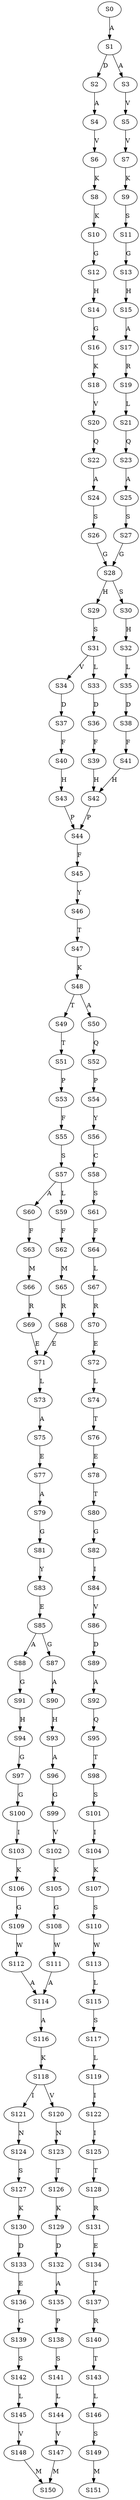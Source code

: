 strict digraph  {
	S0 -> S1 [ label = A ];
	S1 -> S2 [ label = D ];
	S1 -> S3 [ label = A ];
	S2 -> S4 [ label = A ];
	S3 -> S5 [ label = V ];
	S4 -> S6 [ label = V ];
	S5 -> S7 [ label = V ];
	S6 -> S8 [ label = K ];
	S7 -> S9 [ label = K ];
	S8 -> S10 [ label = K ];
	S9 -> S11 [ label = S ];
	S10 -> S12 [ label = G ];
	S11 -> S13 [ label = G ];
	S12 -> S14 [ label = H ];
	S13 -> S15 [ label = H ];
	S14 -> S16 [ label = G ];
	S15 -> S17 [ label = A ];
	S16 -> S18 [ label = K ];
	S17 -> S19 [ label = R ];
	S18 -> S20 [ label = V ];
	S19 -> S21 [ label = L ];
	S20 -> S22 [ label = Q ];
	S21 -> S23 [ label = Q ];
	S22 -> S24 [ label = A ];
	S23 -> S25 [ label = A ];
	S24 -> S26 [ label = S ];
	S25 -> S27 [ label = S ];
	S26 -> S28 [ label = G ];
	S27 -> S28 [ label = G ];
	S28 -> S29 [ label = H ];
	S28 -> S30 [ label = S ];
	S29 -> S31 [ label = S ];
	S30 -> S32 [ label = H ];
	S31 -> S33 [ label = L ];
	S31 -> S34 [ label = V ];
	S32 -> S35 [ label = L ];
	S33 -> S36 [ label = D ];
	S34 -> S37 [ label = D ];
	S35 -> S38 [ label = D ];
	S36 -> S39 [ label = F ];
	S37 -> S40 [ label = F ];
	S38 -> S41 [ label = F ];
	S39 -> S42 [ label = H ];
	S40 -> S43 [ label = H ];
	S41 -> S42 [ label = H ];
	S42 -> S44 [ label = P ];
	S43 -> S44 [ label = P ];
	S44 -> S45 [ label = F ];
	S45 -> S46 [ label = Y ];
	S46 -> S47 [ label = T ];
	S47 -> S48 [ label = K ];
	S48 -> S49 [ label = T ];
	S48 -> S50 [ label = A ];
	S49 -> S51 [ label = T ];
	S50 -> S52 [ label = Q ];
	S51 -> S53 [ label = P ];
	S52 -> S54 [ label = P ];
	S53 -> S55 [ label = F ];
	S54 -> S56 [ label = Y ];
	S55 -> S57 [ label = S ];
	S56 -> S58 [ label = C ];
	S57 -> S59 [ label = L ];
	S57 -> S60 [ label = A ];
	S58 -> S61 [ label = S ];
	S59 -> S62 [ label = F ];
	S60 -> S63 [ label = F ];
	S61 -> S64 [ label = F ];
	S62 -> S65 [ label = M ];
	S63 -> S66 [ label = M ];
	S64 -> S67 [ label = L ];
	S65 -> S68 [ label = R ];
	S66 -> S69 [ label = R ];
	S67 -> S70 [ label = R ];
	S68 -> S71 [ label = E ];
	S69 -> S71 [ label = E ];
	S70 -> S72 [ label = E ];
	S71 -> S73 [ label = L ];
	S72 -> S74 [ label = L ];
	S73 -> S75 [ label = A ];
	S74 -> S76 [ label = T ];
	S75 -> S77 [ label = E ];
	S76 -> S78 [ label = E ];
	S77 -> S79 [ label = A ];
	S78 -> S80 [ label = T ];
	S79 -> S81 [ label = G ];
	S80 -> S82 [ label = G ];
	S81 -> S83 [ label = Y ];
	S82 -> S84 [ label = I ];
	S83 -> S85 [ label = E ];
	S84 -> S86 [ label = V ];
	S85 -> S87 [ label = G ];
	S85 -> S88 [ label = A ];
	S86 -> S89 [ label = D ];
	S87 -> S90 [ label = A ];
	S88 -> S91 [ label = G ];
	S89 -> S92 [ label = A ];
	S90 -> S93 [ label = H ];
	S91 -> S94 [ label = H ];
	S92 -> S95 [ label = Q ];
	S93 -> S96 [ label = A ];
	S94 -> S97 [ label = G ];
	S95 -> S98 [ label = T ];
	S96 -> S99 [ label = G ];
	S97 -> S100 [ label = G ];
	S98 -> S101 [ label = S ];
	S99 -> S102 [ label = V ];
	S100 -> S103 [ label = I ];
	S101 -> S104 [ label = I ];
	S102 -> S105 [ label = K ];
	S103 -> S106 [ label = K ];
	S104 -> S107 [ label = K ];
	S105 -> S108 [ label = G ];
	S106 -> S109 [ label = G ];
	S107 -> S110 [ label = S ];
	S108 -> S111 [ label = W ];
	S109 -> S112 [ label = W ];
	S110 -> S113 [ label = W ];
	S111 -> S114 [ label = A ];
	S112 -> S114 [ label = A ];
	S113 -> S115 [ label = L ];
	S114 -> S116 [ label = A ];
	S115 -> S117 [ label = S ];
	S116 -> S118 [ label = K ];
	S117 -> S119 [ label = L ];
	S118 -> S120 [ label = V ];
	S118 -> S121 [ label = I ];
	S119 -> S122 [ label = I ];
	S120 -> S123 [ label = N ];
	S121 -> S124 [ label = N ];
	S122 -> S125 [ label = I ];
	S123 -> S126 [ label = T ];
	S124 -> S127 [ label = S ];
	S125 -> S128 [ label = T ];
	S126 -> S129 [ label = K ];
	S127 -> S130 [ label = K ];
	S128 -> S131 [ label = R ];
	S129 -> S132 [ label = D ];
	S130 -> S133 [ label = D ];
	S131 -> S134 [ label = E ];
	S132 -> S135 [ label = A ];
	S133 -> S136 [ label = E ];
	S134 -> S137 [ label = T ];
	S135 -> S138 [ label = P ];
	S136 -> S139 [ label = G ];
	S137 -> S140 [ label = R ];
	S138 -> S141 [ label = S ];
	S139 -> S142 [ label = S ];
	S140 -> S143 [ label = T ];
	S141 -> S144 [ label = L ];
	S142 -> S145 [ label = L ];
	S143 -> S146 [ label = L ];
	S144 -> S147 [ label = V ];
	S145 -> S148 [ label = V ];
	S146 -> S149 [ label = S ];
	S147 -> S150 [ label = M ];
	S148 -> S150 [ label = M ];
	S149 -> S151 [ label = M ];
}
